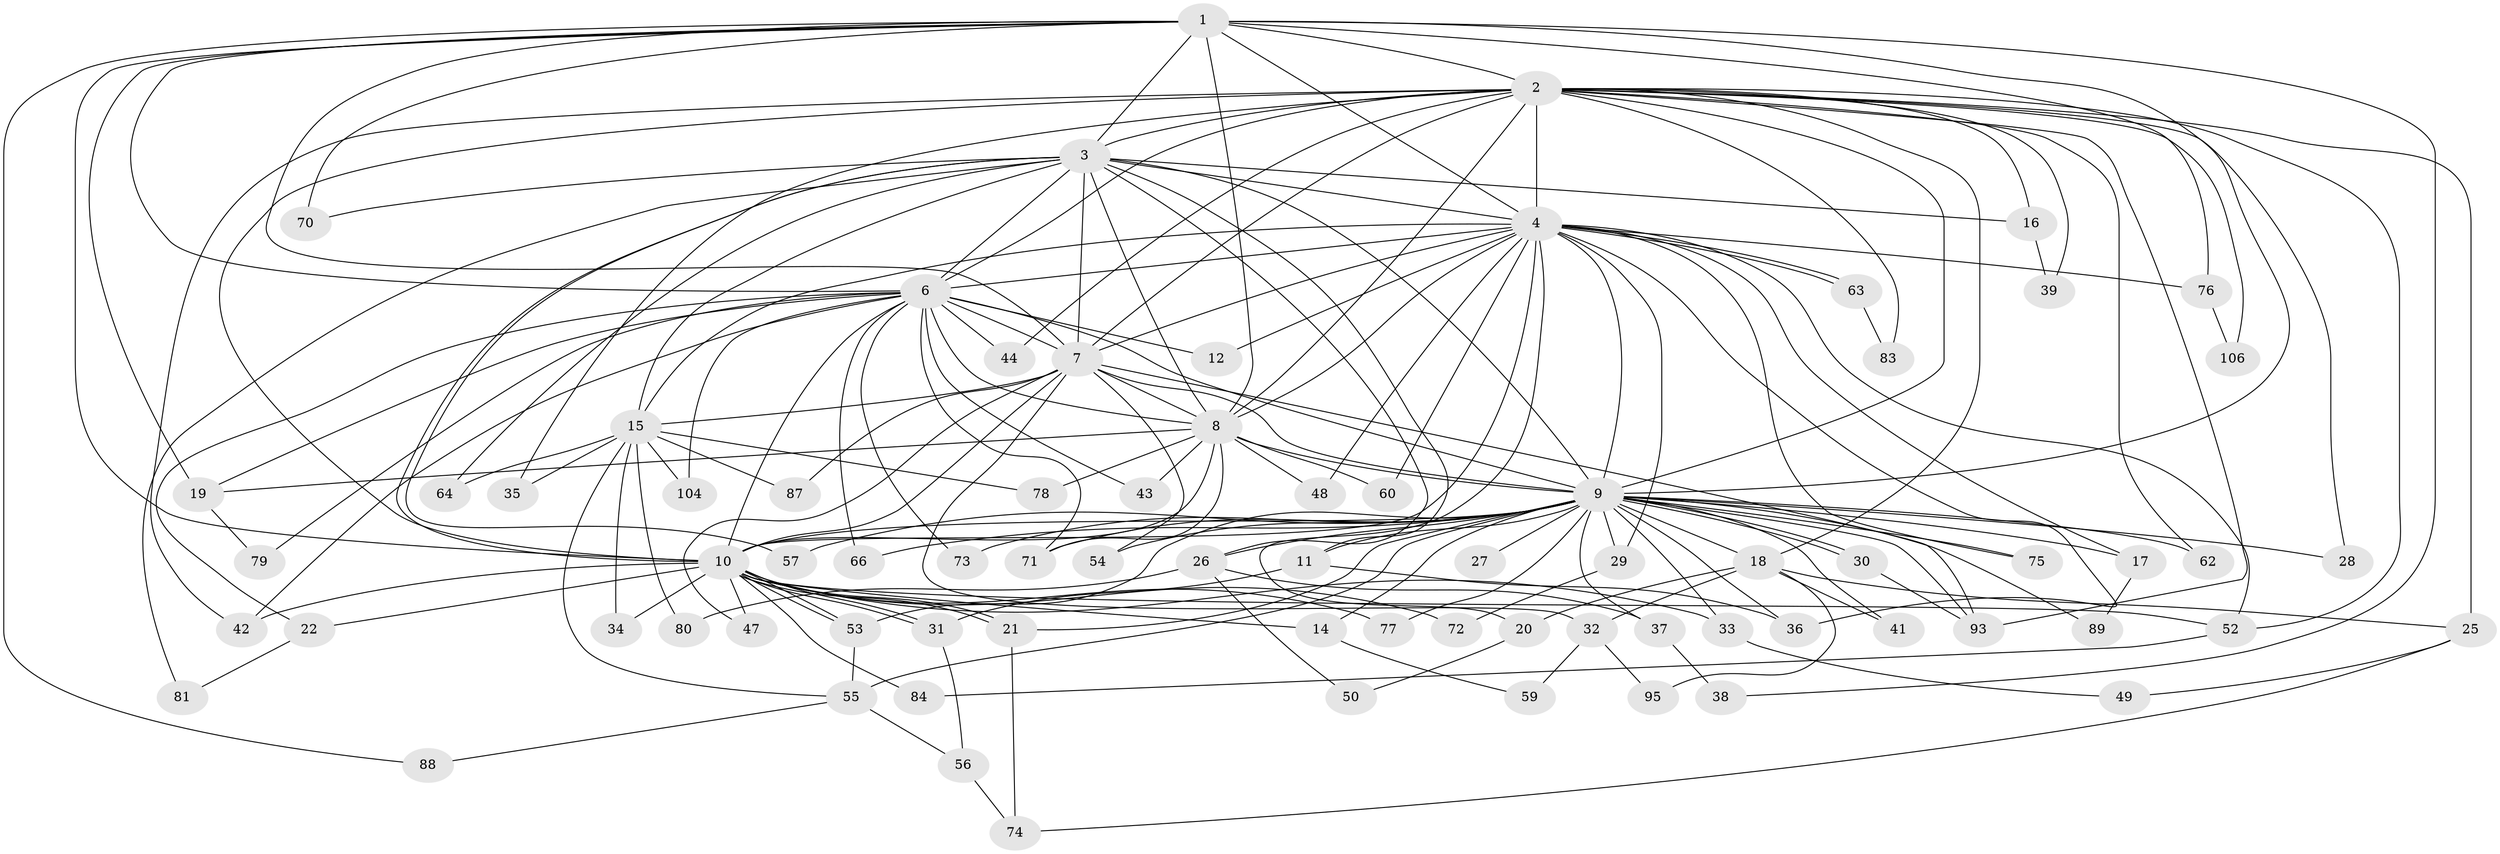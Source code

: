 // original degree distribution, {14: 0.009174311926605505, 18: 0.01834862385321101, 26: 0.009174311926605505, 17: 0.009174311926605505, 22: 0.009174311926605505, 16: 0.009174311926605505, 15: 0.009174311926605505, 42: 0.009174311926605505, 25: 0.009174311926605505, 4: 0.11926605504587157, 2: 0.5688073394495413, 3: 0.1559633027522936, 11: 0.009174311926605505, 7: 0.01834862385321101, 5: 0.027522935779816515, 6: 0.009174311926605505}
// Generated by graph-tools (version 1.1) at 2025/17/03/04/25 18:17:23]
// undirected, 76 vertices, 182 edges
graph export_dot {
graph [start="1"]
  node [color=gray90,style=filled];
  1;
  2 [super="+5"];
  3;
  4 [super="+65+13+91"];
  6 [super="+40"];
  7 [super="+45"];
  8 [super="+51+107+86"];
  9 [super="+24+90+96+102+108+105+68+67+58"];
  10;
  11 [super="+46+100"];
  12;
  14;
  15;
  16;
  17;
  18;
  19;
  20;
  21;
  22;
  25;
  26;
  27;
  28;
  29;
  30;
  31;
  32;
  33;
  34;
  35;
  36;
  37;
  38;
  39;
  41;
  42 [super="+94"];
  43;
  44;
  47;
  48;
  49;
  50;
  52 [super="+98"];
  53 [super="+69"];
  54;
  55 [super="+92+82"];
  56;
  57;
  59;
  60;
  62;
  63;
  64;
  66;
  70;
  71;
  72;
  73;
  74 [super="+97"];
  75;
  76;
  77;
  78;
  79;
  80;
  81;
  83;
  84;
  87;
  88;
  89;
  93 [super="+99+109"];
  95;
  104;
  106;
  1 -- 2 [weight=2];
  1 -- 3;
  1 -- 4;
  1 -- 6;
  1 -- 7;
  1 -- 8;
  1 -- 9;
  1 -- 10;
  1 -- 19;
  1 -- 38;
  1 -- 70;
  1 -- 76;
  1 -- 88;
  2 -- 3 [weight=2];
  2 -- 4 [weight=3];
  2 -- 6 [weight=3];
  2 -- 7 [weight=2];
  2 -- 8 [weight=2];
  2 -- 9 [weight=6];
  2 -- 10 [weight=2];
  2 -- 16 [weight=2];
  2 -- 18;
  2 -- 28;
  2 -- 39;
  2 -- 44;
  2 -- 106;
  2 -- 83;
  2 -- 25;
  2 -- 93;
  2 -- 35;
  2 -- 52;
  2 -- 62;
  2 -- 42;
  3 -- 4;
  3 -- 6;
  3 -- 7;
  3 -- 8;
  3 -- 9 [weight=2];
  3 -- 10;
  3 -- 11;
  3 -- 15;
  3 -- 16;
  3 -- 26;
  3 -- 57;
  3 -- 64;
  3 -- 70;
  3 -- 81;
  4 -- 6;
  4 -- 7 [weight=2];
  4 -- 8 [weight=4];
  4 -- 9;
  4 -- 10;
  4 -- 12;
  4 -- 15;
  4 -- 17;
  4 -- 20;
  4 -- 29;
  4 -- 36 [weight=2];
  4 -- 48;
  4 -- 52;
  4 -- 60;
  4 -- 63;
  4 -- 63;
  4 -- 76;
  4 -- 75;
  6 -- 7 [weight=2];
  6 -- 8;
  6 -- 9;
  6 -- 10;
  6 -- 12;
  6 -- 19;
  6 -- 22;
  6 -- 42;
  6 -- 43;
  6 -- 44;
  6 -- 66;
  6 -- 71;
  6 -- 73;
  6 -- 79;
  6 -- 104;
  7 -- 8;
  7 -- 9 [weight=2];
  7 -- 10;
  7 -- 32;
  7 -- 47;
  7 -- 54;
  7 -- 87;
  7 -- 93;
  7 -- 15;
  8 -- 9;
  8 -- 10;
  8 -- 43;
  8 -- 48;
  8 -- 19;
  8 -- 71;
  8 -- 60;
  8 -- 78;
  9 -- 10;
  9 -- 11 [weight=2];
  9 -- 14;
  9 -- 17;
  9 -- 18;
  9 -- 26 [weight=3];
  9 -- 27 [weight=2];
  9 -- 28;
  9 -- 29;
  9 -- 30;
  9 -- 30;
  9 -- 36;
  9 -- 37;
  9 -- 41;
  9 -- 54;
  9 -- 55 [weight=2];
  9 -- 57;
  9 -- 62;
  9 -- 66;
  9 -- 73;
  9 -- 75;
  9 -- 77;
  9 -- 93;
  9 -- 89;
  9 -- 33;
  9 -- 21;
  9 -- 71;
  9 -- 53;
  10 -- 14;
  10 -- 21;
  10 -- 21;
  10 -- 22;
  10 -- 31;
  10 -- 31;
  10 -- 33;
  10 -- 34;
  10 -- 42;
  10 -- 47;
  10 -- 52;
  10 -- 53;
  10 -- 53;
  10 -- 72;
  10 -- 77;
  10 -- 84;
  11 -- 36;
  11 -- 31;
  14 -- 59;
  15 -- 34;
  15 -- 35;
  15 -- 55;
  15 -- 64;
  15 -- 78;
  15 -- 80;
  15 -- 87;
  15 -- 104;
  16 -- 39;
  17 -- 89;
  18 -- 20;
  18 -- 25;
  18 -- 32;
  18 -- 41;
  18 -- 95;
  19 -- 79;
  20 -- 50;
  21 -- 74;
  22 -- 81;
  25 -- 49;
  25 -- 74;
  26 -- 37;
  26 -- 50;
  26 -- 80;
  29 -- 72;
  30 -- 93;
  31 -- 56;
  32 -- 59;
  32 -- 95;
  33 -- 49;
  37 -- 38;
  52 -- 84;
  53 -- 55;
  55 -- 56;
  55 -- 88;
  56 -- 74;
  63 -- 83;
  76 -- 106;
}
